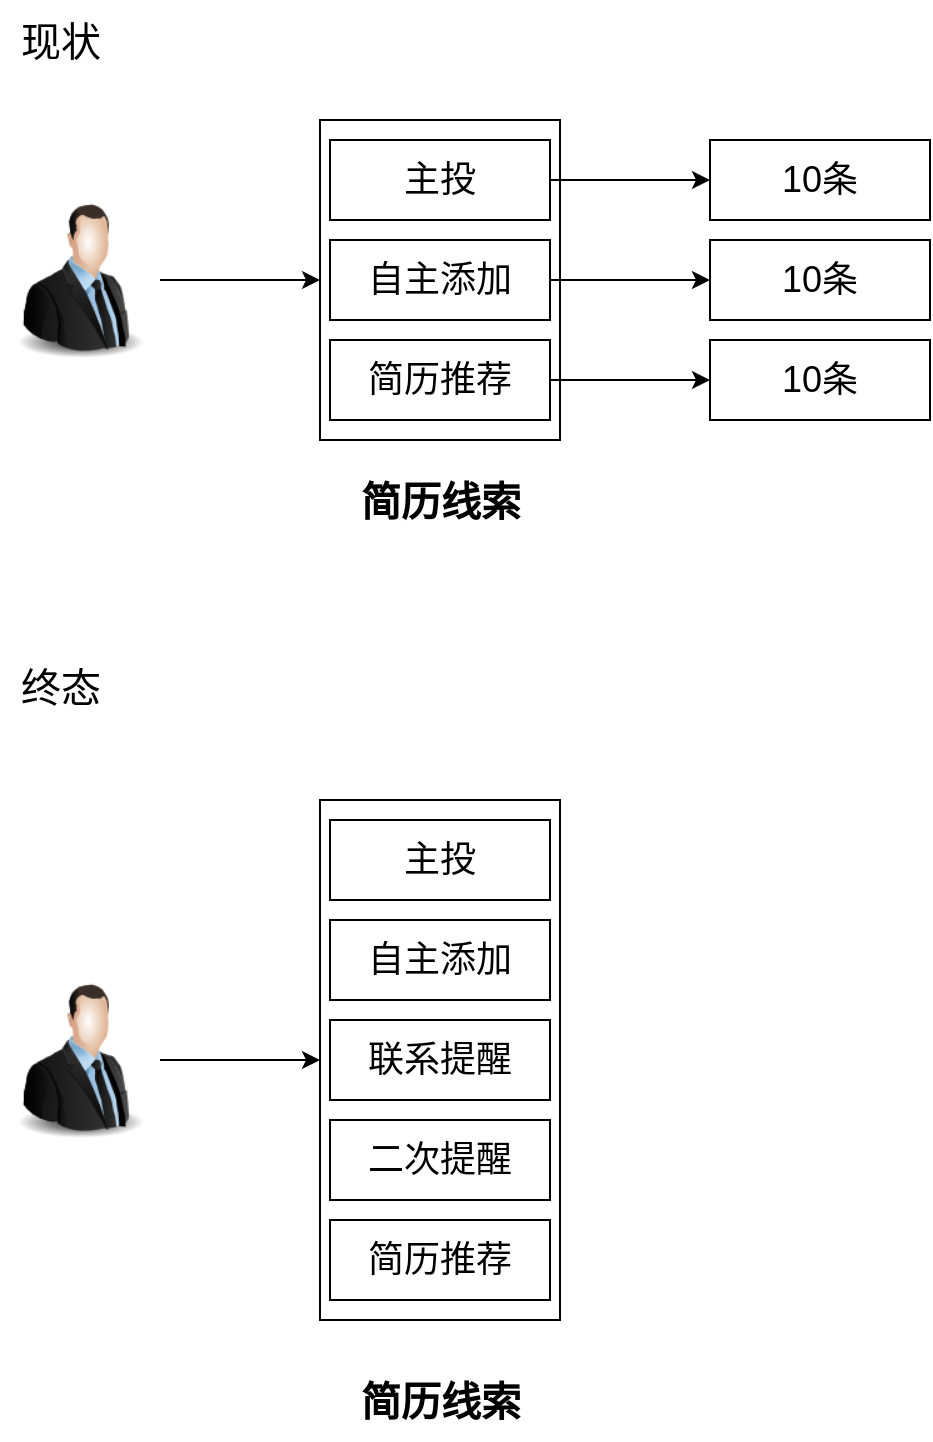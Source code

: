 <mxfile version="24.2.8" type="github">
  <diagram name="第 1 页" id="r8e8spuCt5Y078xBdNFk">
    <mxGraphModel dx="1834" dy="1186" grid="1" gridSize="10" guides="1" tooltips="1" connect="1" arrows="1" fold="1" page="0" pageScale="1" pageWidth="827" pageHeight="1169" math="0" shadow="0">
      <root>
        <mxCell id="0" />
        <mxCell id="1" parent="0" />
        <mxCell id="uhzMS2UGq0Mrr6mBy7hM-3" value="" style="edgeStyle=orthogonalEdgeStyle;rounded=0;orthogonalLoop=1;jettySize=auto;html=1;" edge="1" parent="1" source="uhzMS2UGq0Mrr6mBy7hM-1" target="uhzMS2UGq0Mrr6mBy7hM-2">
          <mxGeometry relative="1" as="geometry" />
        </mxCell>
        <mxCell id="uhzMS2UGq0Mrr6mBy7hM-1" value="" style="image;html=1;image=img/lib/clip_art/people/Suit_Man_128x128.png" vertex="1" parent="1">
          <mxGeometry x="-160" y="-20" width="80" height="80" as="geometry" />
        </mxCell>
        <mxCell id="uhzMS2UGq0Mrr6mBy7hM-2" value="" style="whiteSpace=wrap;html=1;verticalAlign=top;labelBackgroundColor=default;" vertex="1" parent="1">
          <mxGeometry y="-60" width="120" height="160" as="geometry" />
        </mxCell>
        <mxCell id="uhzMS2UGq0Mrr6mBy7hM-19" value="" style="edgeStyle=orthogonalEdgeStyle;rounded=0;orthogonalLoop=1;jettySize=auto;html=1;" edge="1" parent="1" source="uhzMS2UGq0Mrr6mBy7hM-4" target="uhzMS2UGq0Mrr6mBy7hM-18">
          <mxGeometry relative="1" as="geometry" />
        </mxCell>
        <mxCell id="uhzMS2UGq0Mrr6mBy7hM-4" value="主投" style="rounded=0;whiteSpace=wrap;html=1;fontSize=18;" vertex="1" parent="1">
          <mxGeometry x="5" y="-50" width="110" height="40" as="geometry" />
        </mxCell>
        <mxCell id="uhzMS2UGq0Mrr6mBy7hM-24" style="edgeStyle=orthogonalEdgeStyle;rounded=0;orthogonalLoop=1;jettySize=auto;html=1;" edge="1" parent="1" source="uhzMS2UGq0Mrr6mBy7hM-5" target="uhzMS2UGq0Mrr6mBy7hM-22">
          <mxGeometry relative="1" as="geometry" />
        </mxCell>
        <mxCell id="uhzMS2UGq0Mrr6mBy7hM-5" value="自主添加" style="rounded=0;whiteSpace=wrap;html=1;fontSize=18;" vertex="1" parent="1">
          <mxGeometry x="5" width="110" height="40" as="geometry" />
        </mxCell>
        <mxCell id="uhzMS2UGq0Mrr6mBy7hM-25" style="edgeStyle=orthogonalEdgeStyle;rounded=0;orthogonalLoop=1;jettySize=auto;html=1;" edge="1" parent="1" source="uhzMS2UGq0Mrr6mBy7hM-8" target="uhzMS2UGq0Mrr6mBy7hM-23">
          <mxGeometry relative="1" as="geometry" />
        </mxCell>
        <mxCell id="uhzMS2UGq0Mrr6mBy7hM-8" value="简历推荐" style="rounded=0;whiteSpace=wrap;html=1;fontSize=18;" vertex="1" parent="1">
          <mxGeometry x="5" y="50" width="110" height="40" as="geometry" />
        </mxCell>
        <mxCell id="uhzMS2UGq0Mrr6mBy7hM-11" value="简历线索" style="text;html=1;align=center;verticalAlign=middle;resizable=0;points=[];autosize=1;strokeColor=none;fillColor=none;fontSize=20;fontStyle=1" vertex="1" parent="1">
          <mxGeometry x="10" y="110" width="100" height="40" as="geometry" />
        </mxCell>
        <mxCell id="uhzMS2UGq0Mrr6mBy7hM-18" value="10条" style="rounded=0;whiteSpace=wrap;html=1;fontSize=18;" vertex="1" parent="1">
          <mxGeometry x="195" y="-50" width="110" height="40" as="geometry" />
        </mxCell>
        <mxCell id="uhzMS2UGq0Mrr6mBy7hM-22" value="10条" style="rounded=0;whiteSpace=wrap;html=1;fontSize=18;" vertex="1" parent="1">
          <mxGeometry x="195" width="110" height="40" as="geometry" />
        </mxCell>
        <mxCell id="uhzMS2UGq0Mrr6mBy7hM-23" value="10条" style="rounded=0;whiteSpace=wrap;html=1;fontSize=18;" vertex="1" parent="1">
          <mxGeometry x="195" y="50" width="110" height="40" as="geometry" />
        </mxCell>
        <mxCell id="uhzMS2UGq0Mrr6mBy7hM-26" value="现状" style="text;html=1;align=center;verticalAlign=middle;resizable=0;points=[];autosize=1;strokeColor=none;fillColor=none;fontSize=20;" vertex="1" parent="1">
          <mxGeometry x="-160" y="-120" width="60" height="40" as="geometry" />
        </mxCell>
        <mxCell id="uhzMS2UGq0Mrr6mBy7hM-27" value="" style="edgeStyle=orthogonalEdgeStyle;rounded=0;orthogonalLoop=1;jettySize=auto;html=1;" edge="1" parent="1" source="uhzMS2UGq0Mrr6mBy7hM-28" target="uhzMS2UGq0Mrr6mBy7hM-29">
          <mxGeometry relative="1" as="geometry" />
        </mxCell>
        <mxCell id="uhzMS2UGq0Mrr6mBy7hM-28" value="" style="image;html=1;image=img/lib/clip_art/people/Suit_Man_128x128.png" vertex="1" parent="1">
          <mxGeometry x="-160" y="370" width="80" height="80" as="geometry" />
        </mxCell>
        <mxCell id="uhzMS2UGq0Mrr6mBy7hM-29" value="" style="whiteSpace=wrap;html=1;verticalAlign=top;labelBackgroundColor=default;" vertex="1" parent="1">
          <mxGeometry y="280" width="120" height="260" as="geometry" />
        </mxCell>
        <mxCell id="uhzMS2UGq0Mrr6mBy7hM-31" value="主投" style="rounded=0;whiteSpace=wrap;html=1;fontSize=18;" vertex="1" parent="1">
          <mxGeometry x="5" y="290" width="110" height="40" as="geometry" />
        </mxCell>
        <mxCell id="uhzMS2UGq0Mrr6mBy7hM-33" value="自主添加" style="rounded=0;whiteSpace=wrap;html=1;fontSize=18;" vertex="1" parent="1">
          <mxGeometry x="5" y="340" width="110" height="40" as="geometry" />
        </mxCell>
        <mxCell id="uhzMS2UGq0Mrr6mBy7hM-35" value="简历推荐" style="rounded=0;whiteSpace=wrap;html=1;fontSize=18;" vertex="1" parent="1">
          <mxGeometry x="5" y="490" width="110" height="40" as="geometry" />
        </mxCell>
        <mxCell id="uhzMS2UGq0Mrr6mBy7hM-36" value="简历线索" style="text;html=1;align=center;verticalAlign=middle;resizable=0;points=[];autosize=1;strokeColor=none;fillColor=none;fontSize=20;fontStyle=1" vertex="1" parent="1">
          <mxGeometry x="10" y="560" width="100" height="40" as="geometry" />
        </mxCell>
        <mxCell id="uhzMS2UGq0Mrr6mBy7hM-40" value="终态" style="text;html=1;align=center;verticalAlign=middle;resizable=0;points=[];autosize=1;strokeColor=none;fillColor=none;fontSize=20;" vertex="1" parent="1">
          <mxGeometry x="-160" y="203" width="60" height="40" as="geometry" />
        </mxCell>
        <mxCell id="uhzMS2UGq0Mrr6mBy7hM-41" value="联系提醒" style="rounded=0;whiteSpace=wrap;html=1;fontSize=18;" vertex="1" parent="1">
          <mxGeometry x="5" y="390" width="110" height="40" as="geometry" />
        </mxCell>
        <mxCell id="uhzMS2UGq0Mrr6mBy7hM-43" value="二次提醒" style="rounded=0;whiteSpace=wrap;html=1;fontSize=18;" vertex="1" parent="1">
          <mxGeometry x="5" y="440" width="110" height="40" as="geometry" />
        </mxCell>
      </root>
    </mxGraphModel>
  </diagram>
</mxfile>
